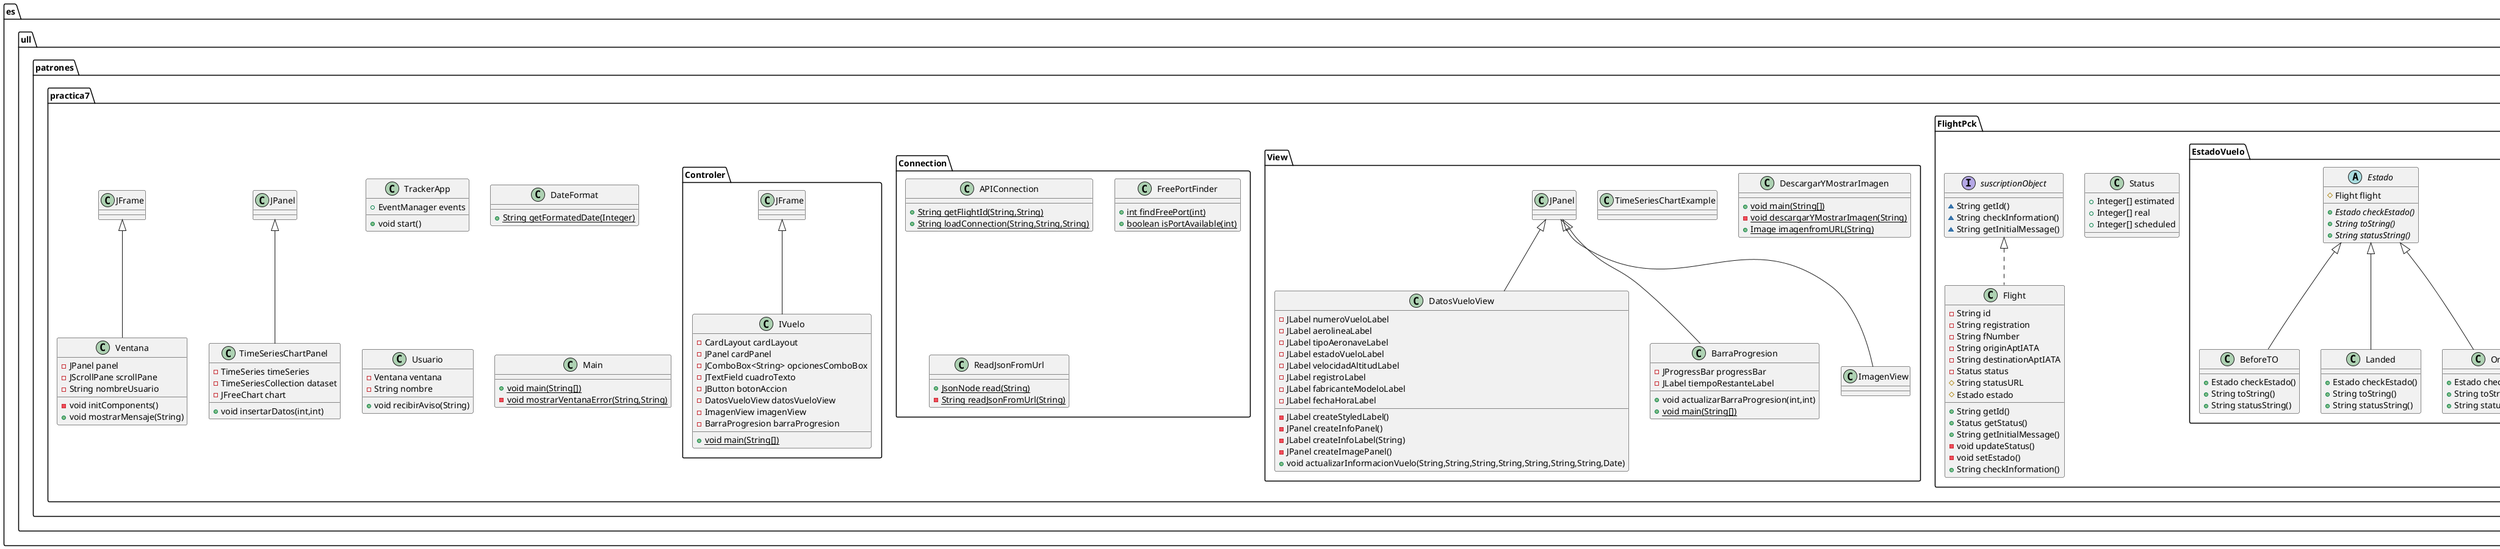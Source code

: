 @startuml
class es.ull.patrones.practica7.Events.EventManager {
~ Map<suscriptionObject,List<myEventListener>> listeners
+ void addObserver(suscriptionObject,myEventListener)
+ void removeObserver(suscriptionObject,myEventListener)
+ void notifyObservers(suscriptionObject,String)
+ void checkEvents()
}
class es.ull.patrones.practica7.FlightPck.Status {
+ Integer[] estimated
+ Integer[] real
+ Integer[] scheduled
}
class es.ull.patrones.practica7.View.DatosVueloView {
- JLabel numeroVueloLabel
- JLabel aerolineaLabel
- JLabel tipoAeronaveLabel
- JLabel estadoVueloLabel
- JLabel velocidadAltitudLabel
- JLabel registroLabel
- JLabel fabricanteModeloLabel
- JLabel fechaHoraLabel
- JLabel createStyledLabel()
- JPanel createInfoPanel()
- JLabel createInfoLabel(String)
- JPanel createImagePanel()
+ void actualizarInformacionVuelo(String,String,String,String,String,String,String,Date)
}
interface es.ull.patrones.practica7.FlightPck.suscriptionObject {
~ String getId()
~ String checkInformation()
~ String getInitialMessage()
}
class es.ull.patrones.practica7.Events.FlightListener {
- List<Usuario> usuarios
+ void addUsuario(Usuario)
+ void update(String)
}
class es.ull.patrones.practica7.TimeSeriesChartPanel {
- TimeSeries timeSeries
- TimeSeriesCollection dataset
- JFreeChart chart
+ void insertarDatos(int,int)
}
class es.ull.patrones.practica7.Connection.APIConnection {
+ {static} String getFlightId(String,String)
+ {static} String loadConnection(String,String,String)
}
class es.ull.patrones.practica7.View.DescargarYMostrarImagen {
+ {static} void main(String[])
- {static} void descargarYMostrarImagen(String)
+ {static} Image imagenfromURL(String)
}
class es.ull.patrones.practica7.View.BarraProgresion {
- JProgressBar progressBar
- JLabel tiempoRestanteLabel
+ void actualizarBarraProgresion(int,int)
+ {static} void main(String[])
}
class es.ull.patrones.practica7.Controler.IVuelo {
- CardLayout cardLayout
- JPanel cardPanel
- JComboBox<String> opcionesComboBox
- JTextField cuadroTexto
- JButton botonAccion
- DatosVueloView datosVueloView
- ImagenView imagenView
- BarraProgresion barraProgresion
+ {static} void main(String[])
}
class es.ull.patrones.practica7.TrackerApp {
+ EventManager events
+ void start()
}
abstract class es.ull.patrones.practica7.FlightPck.EstadoVuelo.Estado {
# Flight flight
+ {abstract}Estado checkEstado()
+ {abstract}String toString()
+ {abstract}String statusString()
}
interface es.ull.patrones.practica7.Events.myEventListener {
~ void update(String)
}
class es.ull.patrones.practica7.Connection.FreePortFinder {
+ {static} int findFreePort(int)
+ {static} boolean isPortAvailable(int)
}
class es.ull.patrones.practica7.DateFormat {
+ {static} String getFormatedDate(Integer)
}
class es.ull.patrones.practica7.FlightPck.EstadoVuelo.BeforeTO {
+ Estado checkEstado()
+ String toString()
+ String statusString()
}
class es.ull.patrones.practica7.View.TimeSeriesChartExample {
}
class es.ull.patrones.practica7.FlightPck.EstadoVuelo.Landed {
+ Estado checkEstado()
+ String toString()
+ String statusString()
}
class es.ull.patrones.practica7.Usuario {
- Ventana ventana
- String nombre
+ void recibirAviso(String)
}
class es.ull.patrones.practica7.View.ImagenView {
}
class es.ull.patrones.practica7.Main {
+ {static} void main(String[])
- {static} void mostrarVentanaError(String,String)
}
class es.ull.patrones.practica7.FlightPck.Flight {
- String id
- String registration
- String fNumber
- String originAptIATA
- String destinationAptIATA
- Status status
# String statusURL
# Estado estado
+ String getId()
+ Status getStatus()
+ String getInitialMessage()
- void updateStatus()
- void setEstado()
+ String checkInformation()
}
class es.ull.patrones.practica7.Ventana {
- JPanel panel
- JScrollPane scrollPane
- String nombreUsuario
- void initComponents()
+ void mostrarMensaje(String)
}
class es.ull.patrones.practica7.Connection.ReadJsonFromUrl {
+ {static} JsonNode read(String)
- {static} String readJsonFromUrl(String)
}
class es.ull.patrones.practica7.FlightPck.EstadoVuelo.OnAir {
+ Estado checkEstado()
+ String toString()
+ String statusString()
}


es.ull.patrones.practica7.View.JPanel <|-- es.ull.patrones.practica7.View.DatosVueloView
es.ull.patrones.practica7.Events.myEventListener <|.. es.ull.patrones.practica7.Events.FlightListener
es.ull.patrones.practica7.JPanel <|-- es.ull.patrones.practica7.TimeSeriesChartPanel
es.ull.patrones.practica7.View.JPanel <|-- es.ull.patrones.practica7.View.BarraProgresion
es.ull.patrones.practica7.Controler.JFrame <|-- es.ull.patrones.practica7.Controler.IVuelo
es.ull.patrones.practica7.FlightPck.EstadoVuelo.Estado <|-- es.ull.patrones.practica7.FlightPck.EstadoVuelo.BeforeTO
es.ull.patrones.practica7.FlightPck.EstadoVuelo.Estado <|-- es.ull.patrones.practica7.FlightPck.EstadoVuelo.Landed
es.ull.patrones.practica7.View.JPanel <|-- es.ull.patrones.practica7.View.ImagenView
es.ull.patrones.practica7.FlightPck.suscriptionObject <|.. es.ull.patrones.practica7.FlightPck.Flight
es.ull.patrones.practica7.JFrame <|-- es.ull.patrones.practica7.Ventana
es.ull.patrones.practica7.FlightPck.EstadoVuelo.Estado <|-- es.ull.patrones.practica7.FlightPck.EstadoVuelo.OnAir
@enduml